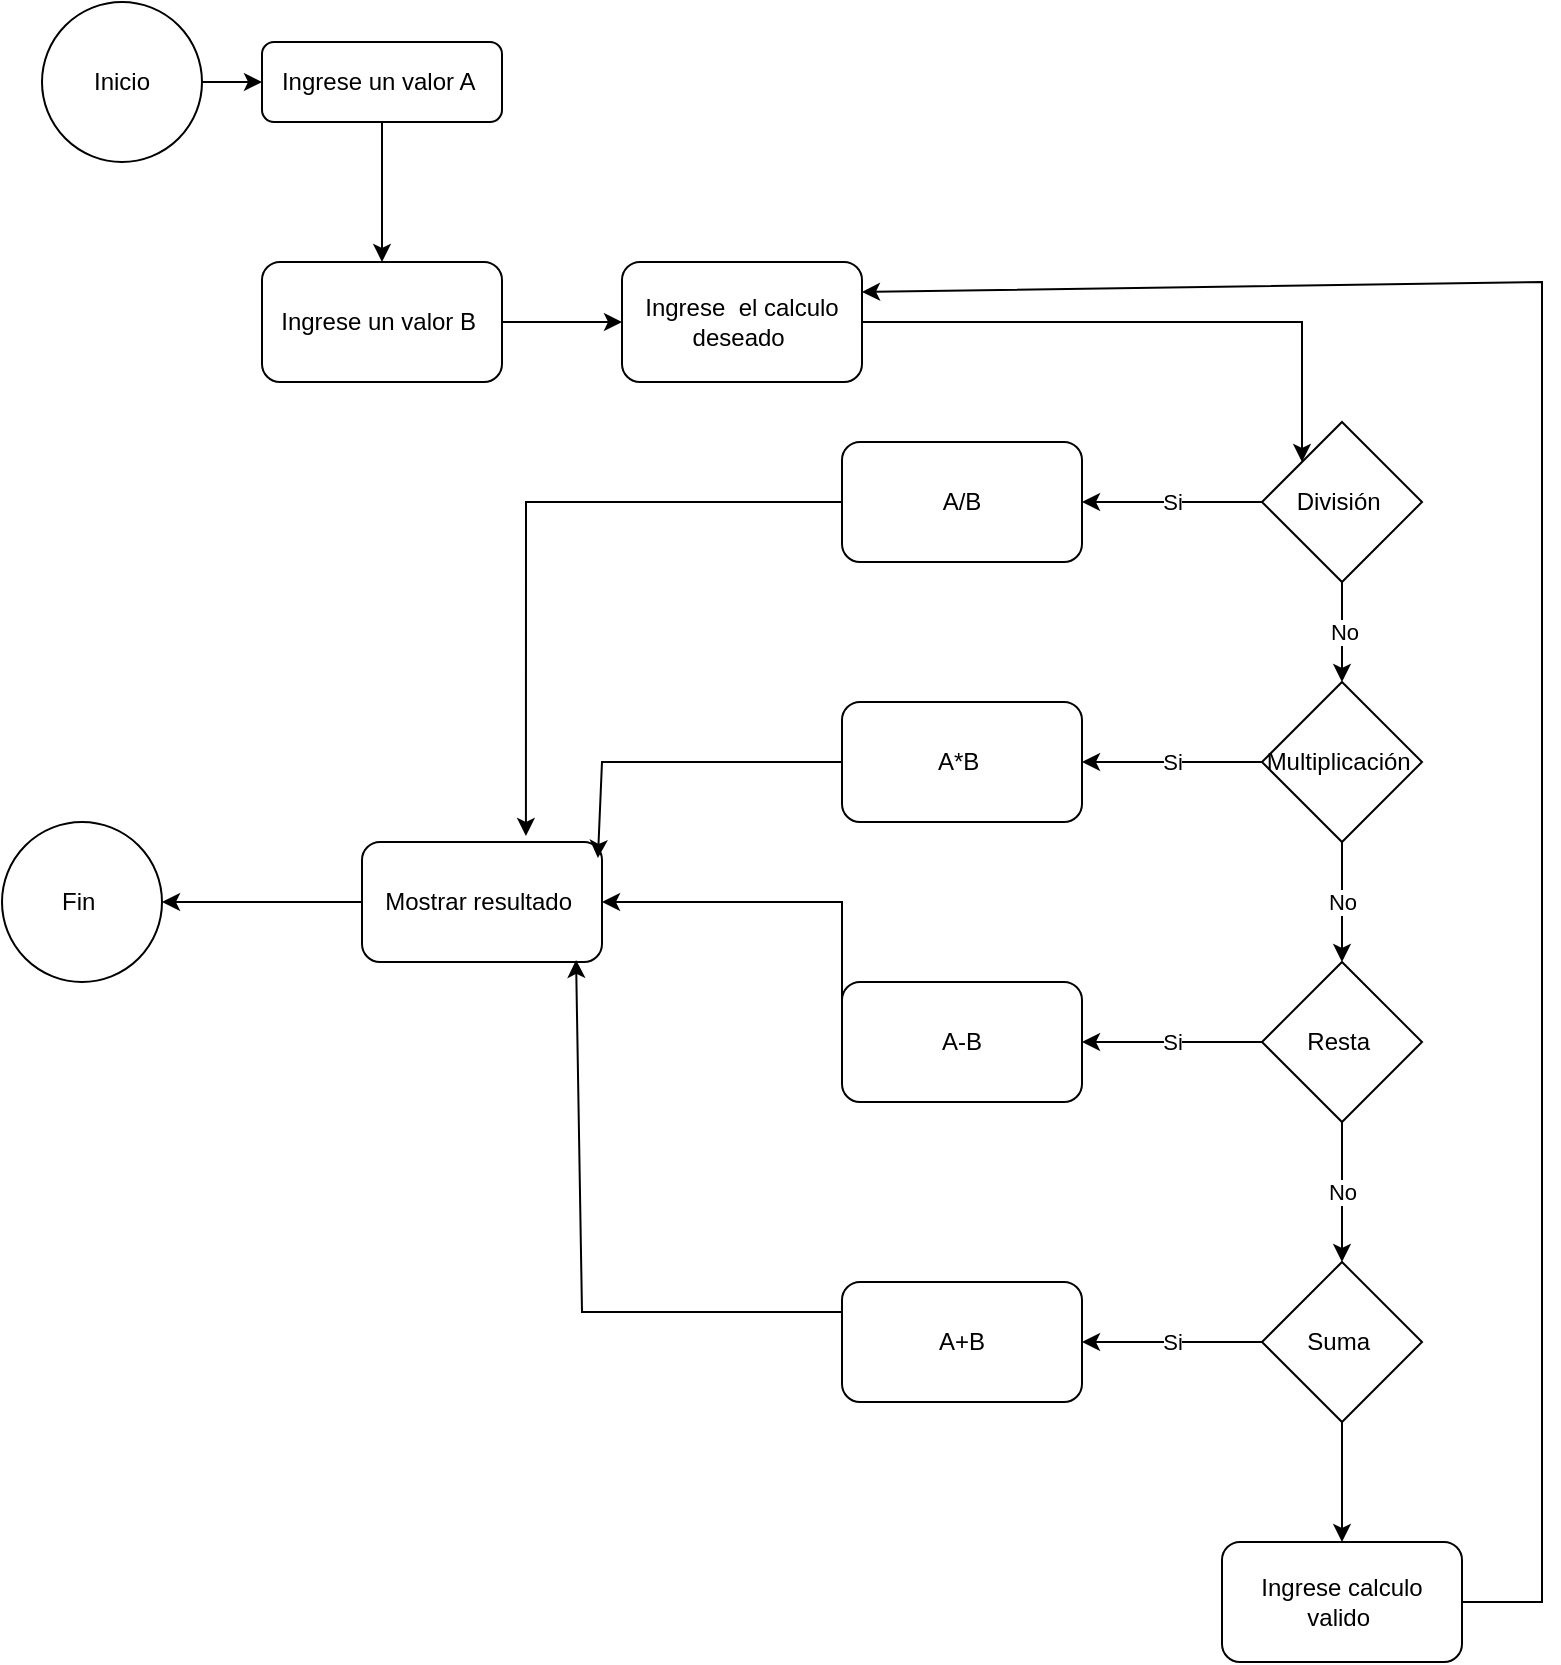 <mxfile version="26.2.12">
  <diagram id="C5RBs43oDa-KdzZeNtuy" name="Page-1">
    <mxGraphModel dx="1428" dy="777" grid="1" gridSize="10" guides="1" tooltips="1" connect="1" arrows="1" fold="1" page="1" pageScale="1" pageWidth="827" pageHeight="1169" math="0" shadow="0">
      <root>
        <mxCell id="WIyWlLk6GJQsqaUBKTNV-0" />
        <mxCell id="WIyWlLk6GJQsqaUBKTNV-1" parent="WIyWlLk6GJQsqaUBKTNV-0" />
        <mxCell id="sNS0ZojCd92UjoBOgC7c-46" value="" style="edgeStyle=orthogonalEdgeStyle;rounded=0;orthogonalLoop=1;jettySize=auto;html=1;" edge="1" parent="WIyWlLk6GJQsqaUBKTNV-1" source="WIyWlLk6GJQsqaUBKTNV-3">
          <mxGeometry relative="1" as="geometry">
            <mxPoint x="220" y="190" as="targetPoint" />
          </mxGeometry>
        </mxCell>
        <mxCell id="WIyWlLk6GJQsqaUBKTNV-3" value="Ingrese un valor A&amp;nbsp;" style="rounded=1;whiteSpace=wrap;html=1;fontSize=12;glass=0;strokeWidth=1;shadow=0;" parent="WIyWlLk6GJQsqaUBKTNV-1" vertex="1">
          <mxGeometry x="160" y="80" width="120" height="40" as="geometry" />
        </mxCell>
        <mxCell id="sNS0ZojCd92UjoBOgC7c-1" style="edgeStyle=orthogonalEdgeStyle;rounded=0;orthogonalLoop=1;jettySize=auto;html=1;" edge="1" parent="WIyWlLk6GJQsqaUBKTNV-1" source="sNS0ZojCd92UjoBOgC7c-0" target="WIyWlLk6GJQsqaUBKTNV-3">
          <mxGeometry relative="1" as="geometry" />
        </mxCell>
        <mxCell id="sNS0ZojCd92UjoBOgC7c-0" value="Inicio" style="ellipse;whiteSpace=wrap;html=1;aspect=fixed;" vertex="1" parent="WIyWlLk6GJQsqaUBKTNV-1">
          <mxGeometry x="50" y="60" width="80" height="80" as="geometry" />
        </mxCell>
        <mxCell id="sNS0ZojCd92UjoBOgC7c-48" value="" style="edgeStyle=orthogonalEdgeStyle;rounded=0;orthogonalLoop=1;jettySize=auto;html=1;" edge="1" parent="WIyWlLk6GJQsqaUBKTNV-1" source="sNS0ZojCd92UjoBOgC7c-45" target="sNS0ZojCd92UjoBOgC7c-47">
          <mxGeometry relative="1" as="geometry" />
        </mxCell>
        <mxCell id="sNS0ZojCd92UjoBOgC7c-45" value="Ingrese un valor B&amp;nbsp;" style="whiteSpace=wrap;html=1;rounded=1;glass=0;strokeWidth=1;shadow=0;" vertex="1" parent="WIyWlLk6GJQsqaUBKTNV-1">
          <mxGeometry x="160" y="190" width="120" height="60" as="geometry" />
        </mxCell>
        <mxCell id="sNS0ZojCd92UjoBOgC7c-47" value="Ingrese&amp;nbsp; el calculo deseado&amp;nbsp;" style="whiteSpace=wrap;html=1;rounded=1;glass=0;strokeWidth=1;shadow=0;" vertex="1" parent="WIyWlLk6GJQsqaUBKTNV-1">
          <mxGeometry x="340" y="190" width="120" height="60" as="geometry" />
        </mxCell>
        <mxCell id="sNS0ZojCd92UjoBOgC7c-50" value="" style="endArrow=classic;html=1;rounded=0;exitX=1;exitY=0.5;exitDx=0;exitDy=0;entryX=0;entryY=0;entryDx=0;entryDy=0;" edge="1" parent="WIyWlLk6GJQsqaUBKTNV-1" source="sNS0ZojCd92UjoBOgC7c-47" target="sNS0ZojCd92UjoBOgC7c-51">
          <mxGeometry width="50" height="50" relative="1" as="geometry">
            <mxPoint x="480" y="240" as="sourcePoint" />
            <mxPoint x="680" y="260" as="targetPoint" />
            <Array as="points">
              <mxPoint x="680" y="220" />
            </Array>
          </mxGeometry>
        </mxCell>
        <mxCell id="sNS0ZojCd92UjoBOgC7c-53" value="" style="edgeStyle=orthogonalEdgeStyle;rounded=0;orthogonalLoop=1;jettySize=auto;html=1;" edge="1" parent="WIyWlLk6GJQsqaUBKTNV-1" source="sNS0ZojCd92UjoBOgC7c-51" target="sNS0ZojCd92UjoBOgC7c-52">
          <mxGeometry relative="1" as="geometry" />
        </mxCell>
        <mxCell id="sNS0ZojCd92UjoBOgC7c-58" value="No" style="edgeLabel;html=1;align=center;verticalAlign=middle;resizable=0;points=[];" vertex="1" connectable="0" parent="sNS0ZojCd92UjoBOgC7c-53">
          <mxGeometry y="1" relative="1" as="geometry">
            <mxPoint as="offset" />
          </mxGeometry>
        </mxCell>
        <mxCell id="sNS0ZojCd92UjoBOgC7c-64" value="Si" style="edgeStyle=orthogonalEdgeStyle;rounded=0;orthogonalLoop=1;jettySize=auto;html=1;" edge="1" parent="WIyWlLk6GJQsqaUBKTNV-1" source="sNS0ZojCd92UjoBOgC7c-51" target="sNS0ZojCd92UjoBOgC7c-63">
          <mxGeometry relative="1" as="geometry" />
        </mxCell>
        <mxCell id="sNS0ZojCd92UjoBOgC7c-51" value="División&amp;nbsp;" style="rhombus;whiteSpace=wrap;html=1;" vertex="1" parent="WIyWlLk6GJQsqaUBKTNV-1">
          <mxGeometry x="660" y="270" width="80" height="80" as="geometry" />
        </mxCell>
        <mxCell id="sNS0ZojCd92UjoBOgC7c-61" value="No" style="edgeStyle=orthogonalEdgeStyle;rounded=0;orthogonalLoop=1;jettySize=auto;html=1;" edge="1" parent="WIyWlLk6GJQsqaUBKTNV-1" source="sNS0ZojCd92UjoBOgC7c-52" target="sNS0ZojCd92UjoBOgC7c-54">
          <mxGeometry relative="1" as="geometry" />
        </mxCell>
        <mxCell id="sNS0ZojCd92UjoBOgC7c-66" value="Si" style="edgeStyle=orthogonalEdgeStyle;rounded=0;orthogonalLoop=1;jettySize=auto;html=1;" edge="1" parent="WIyWlLk6GJQsqaUBKTNV-1" source="sNS0ZojCd92UjoBOgC7c-52" target="sNS0ZojCd92UjoBOgC7c-65">
          <mxGeometry relative="1" as="geometry" />
        </mxCell>
        <mxCell id="sNS0ZojCd92UjoBOgC7c-52" value="Multiplicación&amp;nbsp;" style="rhombus;whiteSpace=wrap;html=1;" vertex="1" parent="WIyWlLk6GJQsqaUBKTNV-1">
          <mxGeometry x="660" y="400" width="80" height="80" as="geometry" />
        </mxCell>
        <mxCell id="sNS0ZojCd92UjoBOgC7c-62" value="No" style="edgeStyle=orthogonalEdgeStyle;rounded=0;orthogonalLoop=1;jettySize=auto;html=1;" edge="1" parent="WIyWlLk6GJQsqaUBKTNV-1" source="sNS0ZojCd92UjoBOgC7c-54" target="sNS0ZojCd92UjoBOgC7c-56">
          <mxGeometry relative="1" as="geometry" />
        </mxCell>
        <mxCell id="sNS0ZojCd92UjoBOgC7c-68" value="Si" style="edgeStyle=orthogonalEdgeStyle;rounded=0;orthogonalLoop=1;jettySize=auto;html=1;" edge="1" parent="WIyWlLk6GJQsqaUBKTNV-1" source="sNS0ZojCd92UjoBOgC7c-54" target="sNS0ZojCd92UjoBOgC7c-67">
          <mxGeometry relative="1" as="geometry" />
        </mxCell>
        <mxCell id="sNS0ZojCd92UjoBOgC7c-54" value="Resta&amp;nbsp;" style="rhombus;whiteSpace=wrap;html=1;" vertex="1" parent="WIyWlLk6GJQsqaUBKTNV-1">
          <mxGeometry x="660" y="540" width="80" height="80" as="geometry" />
        </mxCell>
        <mxCell id="sNS0ZojCd92UjoBOgC7c-70" value="Si" style="edgeStyle=orthogonalEdgeStyle;rounded=0;orthogonalLoop=1;jettySize=auto;html=1;" edge="1" parent="WIyWlLk6GJQsqaUBKTNV-1" source="sNS0ZojCd92UjoBOgC7c-56" target="sNS0ZojCd92UjoBOgC7c-69">
          <mxGeometry relative="1" as="geometry" />
        </mxCell>
        <mxCell id="sNS0ZojCd92UjoBOgC7c-81" value="" style="edgeStyle=orthogonalEdgeStyle;rounded=0;orthogonalLoop=1;jettySize=auto;html=1;" edge="1" parent="WIyWlLk6GJQsqaUBKTNV-1" source="sNS0ZojCd92UjoBOgC7c-56" target="sNS0ZojCd92UjoBOgC7c-80">
          <mxGeometry relative="1" as="geometry" />
        </mxCell>
        <mxCell id="sNS0ZojCd92UjoBOgC7c-56" value="Suma&amp;nbsp;" style="rhombus;whiteSpace=wrap;html=1;" vertex="1" parent="WIyWlLk6GJQsqaUBKTNV-1">
          <mxGeometry x="660" y="690" width="80" height="80" as="geometry" />
        </mxCell>
        <mxCell id="sNS0ZojCd92UjoBOgC7c-73" value="" style="edgeStyle=orthogonalEdgeStyle;rounded=0;orthogonalLoop=1;jettySize=auto;html=1;entryX=0.683;entryY=-0.05;entryDx=0;entryDy=0;entryPerimeter=0;" edge="1" parent="WIyWlLk6GJQsqaUBKTNV-1" source="sNS0ZojCd92UjoBOgC7c-63" target="sNS0ZojCd92UjoBOgC7c-71">
          <mxGeometry relative="1" as="geometry">
            <mxPoint x="290" y="410" as="targetPoint" />
          </mxGeometry>
        </mxCell>
        <mxCell id="sNS0ZojCd92UjoBOgC7c-63" value="A/B" style="rounded=1;whiteSpace=wrap;html=1;" vertex="1" parent="WIyWlLk6GJQsqaUBKTNV-1">
          <mxGeometry x="450" y="280" width="120" height="60" as="geometry" />
        </mxCell>
        <mxCell id="sNS0ZojCd92UjoBOgC7c-65" value="A*B&amp;nbsp;" style="rounded=1;whiteSpace=wrap;html=1;" vertex="1" parent="WIyWlLk6GJQsqaUBKTNV-1">
          <mxGeometry x="450" y="410" width="120" height="60" as="geometry" />
        </mxCell>
        <mxCell id="sNS0ZojCd92UjoBOgC7c-67" value="A-B" style="rounded=1;whiteSpace=wrap;html=1;" vertex="1" parent="WIyWlLk6GJQsqaUBKTNV-1">
          <mxGeometry x="450" y="550" width="120" height="60" as="geometry" />
        </mxCell>
        <mxCell id="sNS0ZojCd92UjoBOgC7c-69" value="A+B" style="rounded=1;whiteSpace=wrap;html=1;" vertex="1" parent="WIyWlLk6GJQsqaUBKTNV-1">
          <mxGeometry x="450" y="700" width="120" height="60" as="geometry" />
        </mxCell>
        <mxCell id="sNS0ZojCd92UjoBOgC7c-86" value="" style="edgeStyle=orthogonalEdgeStyle;rounded=0;orthogonalLoop=1;jettySize=auto;html=1;" edge="1" parent="WIyWlLk6GJQsqaUBKTNV-1" source="sNS0ZojCd92UjoBOgC7c-71" target="sNS0ZojCd92UjoBOgC7c-85">
          <mxGeometry relative="1" as="geometry" />
        </mxCell>
        <mxCell id="sNS0ZojCd92UjoBOgC7c-71" value="Mostrar resultado&amp;nbsp;" style="rounded=1;whiteSpace=wrap;html=1;" vertex="1" parent="WIyWlLk6GJQsqaUBKTNV-1">
          <mxGeometry x="210" y="480" width="120" height="60" as="geometry" />
        </mxCell>
        <mxCell id="sNS0ZojCd92UjoBOgC7c-75" value="" style="endArrow=classic;html=1;rounded=0;exitX=0;exitY=0.5;exitDx=0;exitDy=0;entryX=0.983;entryY=0.133;entryDx=0;entryDy=0;entryPerimeter=0;" edge="1" parent="WIyWlLk6GJQsqaUBKTNV-1" source="sNS0ZojCd92UjoBOgC7c-65" target="sNS0ZojCd92UjoBOgC7c-71">
          <mxGeometry width="50" height="50" relative="1" as="geometry">
            <mxPoint x="360" y="580" as="sourcePoint" />
            <mxPoint x="410" y="530" as="targetPoint" />
            <Array as="points">
              <mxPoint x="330" y="440" />
            </Array>
          </mxGeometry>
        </mxCell>
        <mxCell id="sNS0ZojCd92UjoBOgC7c-76" value="" style="endArrow=classic;html=1;rounded=0;exitX=0;exitY=0.5;exitDx=0;exitDy=0;entryX=1;entryY=0.5;entryDx=0;entryDy=0;" edge="1" parent="WIyWlLk6GJQsqaUBKTNV-1" source="sNS0ZojCd92UjoBOgC7c-67" target="sNS0ZojCd92UjoBOgC7c-71">
          <mxGeometry width="50" height="50" relative="1" as="geometry">
            <mxPoint x="360" y="580" as="sourcePoint" />
            <mxPoint x="410" y="530" as="targetPoint" />
            <Array as="points">
              <mxPoint x="450" y="510" />
            </Array>
          </mxGeometry>
        </mxCell>
        <mxCell id="sNS0ZojCd92UjoBOgC7c-77" value="" style="endArrow=classic;html=1;rounded=0;exitX=0;exitY=0.25;exitDx=0;exitDy=0;entryX=0.892;entryY=0.983;entryDx=0;entryDy=0;entryPerimeter=0;" edge="1" parent="WIyWlLk6GJQsqaUBKTNV-1" source="sNS0ZojCd92UjoBOgC7c-69" target="sNS0ZojCd92UjoBOgC7c-71">
          <mxGeometry width="50" height="50" relative="1" as="geometry">
            <mxPoint x="360" y="580" as="sourcePoint" />
            <mxPoint x="410" y="530" as="targetPoint" />
            <Array as="points">
              <mxPoint x="320" y="715" />
            </Array>
          </mxGeometry>
        </mxCell>
        <mxCell id="sNS0ZojCd92UjoBOgC7c-80" value="Ingrese calculo valido&amp;nbsp;" style="rounded=1;whiteSpace=wrap;html=1;" vertex="1" parent="WIyWlLk6GJQsqaUBKTNV-1">
          <mxGeometry x="640" y="830" width="120" height="60" as="geometry" />
        </mxCell>
        <mxCell id="sNS0ZojCd92UjoBOgC7c-83" value="" style="endArrow=classic;html=1;rounded=0;exitX=1;exitY=0.5;exitDx=0;exitDy=0;entryX=1;entryY=0.25;entryDx=0;entryDy=0;" edge="1" parent="WIyWlLk6GJQsqaUBKTNV-1" source="sNS0ZojCd92UjoBOgC7c-80" target="sNS0ZojCd92UjoBOgC7c-47">
          <mxGeometry width="50" height="50" relative="1" as="geometry">
            <mxPoint x="360" y="580" as="sourcePoint" />
            <mxPoint x="800" y="200" as="targetPoint" />
            <Array as="points">
              <mxPoint x="800" y="860" />
              <mxPoint x="800" y="200" />
            </Array>
          </mxGeometry>
        </mxCell>
        <mxCell id="sNS0ZojCd92UjoBOgC7c-85" value="Fin&amp;nbsp;" style="ellipse;whiteSpace=wrap;html=1;rounded=1;" vertex="1" parent="WIyWlLk6GJQsqaUBKTNV-1">
          <mxGeometry x="30" y="470" width="80" height="80" as="geometry" />
        </mxCell>
      </root>
    </mxGraphModel>
  </diagram>
</mxfile>
